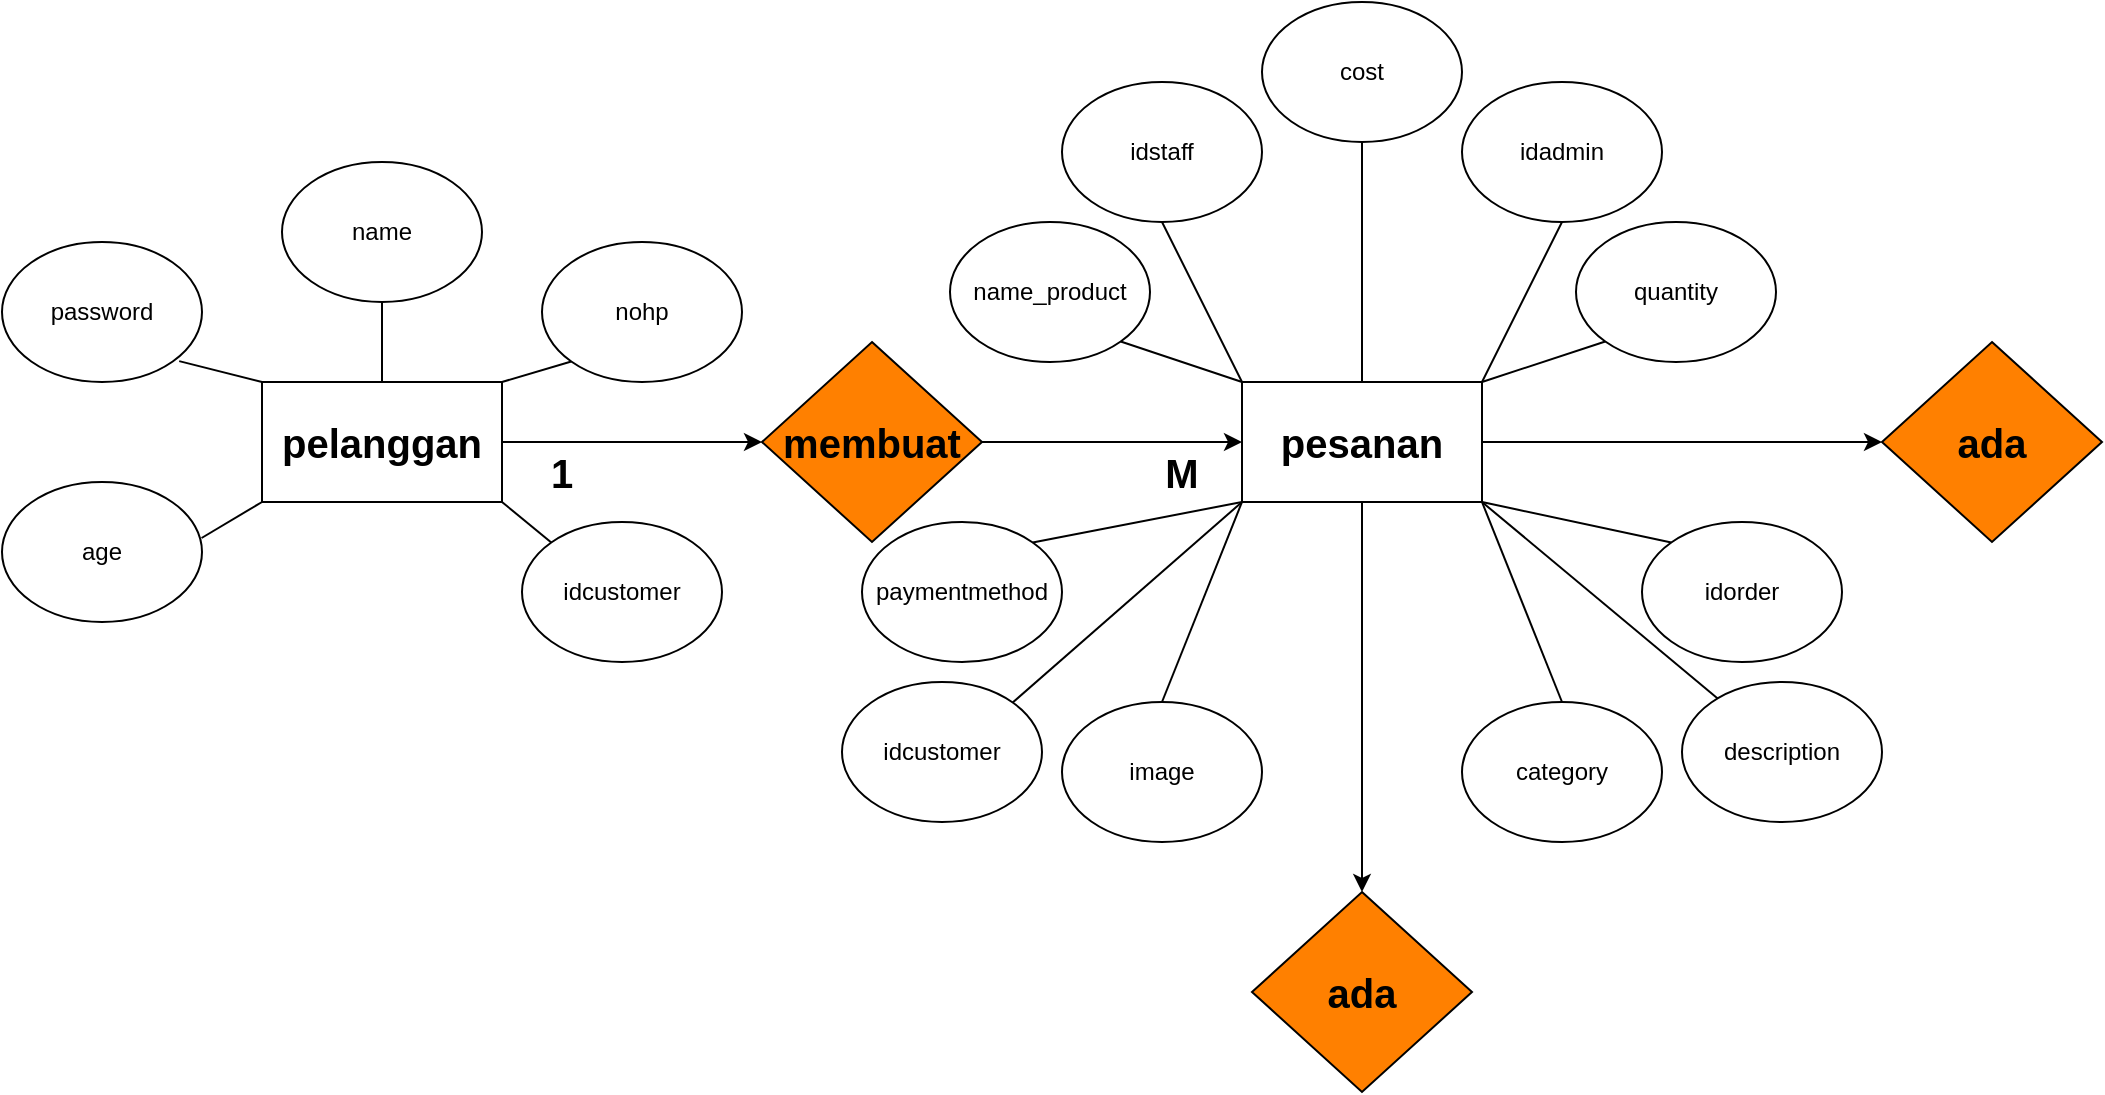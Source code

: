 <mxfile version="24.7.10">
  <diagram id="C5RBs43oDa-KdzZeNtuy" name="Page-1">
    <mxGraphModel dx="2022" dy="655" grid="1" gridSize="10" guides="1" tooltips="1" connect="1" arrows="1" fold="1" page="1" pageScale="1" pageWidth="827" pageHeight="1169" math="0" shadow="0">
      <root>
        <mxCell id="WIyWlLk6GJQsqaUBKTNV-0" />
        <mxCell id="WIyWlLk6GJQsqaUBKTNV-1" parent="WIyWlLk6GJQsqaUBKTNV-0" />
        <mxCell id="7KjjeuY46QdbmIOQV31u-44" style="edgeStyle=orthogonalEdgeStyle;rounded=0;orthogonalLoop=1;jettySize=auto;html=1;exitX=1;exitY=0.5;exitDx=0;exitDy=0;entryX=0;entryY=0.5;entryDx=0;entryDy=0;" edge="1" parent="WIyWlLk6GJQsqaUBKTNV-1" source="7KjjeuY46QdbmIOQV31u-0" target="7KjjeuY46QdbmIOQV31u-18">
          <mxGeometry relative="1" as="geometry" />
        </mxCell>
        <mxCell id="7KjjeuY46QdbmIOQV31u-0" value="" style="rounded=0;whiteSpace=wrap;html=1;" vertex="1" parent="WIyWlLk6GJQsqaUBKTNV-1">
          <mxGeometry x="70" y="230" width="120" height="60" as="geometry" />
        </mxCell>
        <mxCell id="7KjjeuY46QdbmIOQV31u-1" value="" style="ellipse;whiteSpace=wrap;html=1;" vertex="1" parent="WIyWlLk6GJQsqaUBKTNV-1">
          <mxGeometry x="-60" y="160" width="100" height="70" as="geometry" />
        </mxCell>
        <mxCell id="7KjjeuY46QdbmIOQV31u-2" value="" style="ellipse;whiteSpace=wrap;html=1;" vertex="1" parent="WIyWlLk6GJQsqaUBKTNV-1">
          <mxGeometry x="80" y="120" width="100" height="70" as="geometry" />
        </mxCell>
        <mxCell id="7KjjeuY46QdbmIOQV31u-3" value="" style="ellipse;whiteSpace=wrap;html=1;" vertex="1" parent="WIyWlLk6GJQsqaUBKTNV-1">
          <mxGeometry x="210" y="160" width="100" height="70" as="geometry" />
        </mxCell>
        <mxCell id="7KjjeuY46QdbmIOQV31u-4" value="" style="ellipse;whiteSpace=wrap;html=1;" vertex="1" parent="WIyWlLk6GJQsqaUBKTNV-1">
          <mxGeometry x="-60" y="280" width="100" height="70" as="geometry" />
        </mxCell>
        <mxCell id="7KjjeuY46QdbmIOQV31u-5" value="password" style="text;strokeColor=none;align=center;fillColor=none;html=1;verticalAlign=middle;whiteSpace=wrap;rounded=0;" vertex="1" parent="WIyWlLk6GJQsqaUBKTNV-1">
          <mxGeometry x="-40" y="180" width="60" height="30" as="geometry" />
        </mxCell>
        <mxCell id="7KjjeuY46QdbmIOQV31u-6" value="name" style="text;strokeColor=none;align=center;fillColor=none;html=1;verticalAlign=middle;whiteSpace=wrap;rounded=0;" vertex="1" parent="WIyWlLk6GJQsqaUBKTNV-1">
          <mxGeometry x="100" y="140" width="60" height="30" as="geometry" />
        </mxCell>
        <mxCell id="7KjjeuY46QdbmIOQV31u-7" value="nohp" style="text;strokeColor=none;align=center;fillColor=none;html=1;verticalAlign=middle;whiteSpace=wrap;rounded=0;" vertex="1" parent="WIyWlLk6GJQsqaUBKTNV-1">
          <mxGeometry x="230" y="180" width="60" height="30" as="geometry" />
        </mxCell>
        <mxCell id="7KjjeuY46QdbmIOQV31u-8" value="age" style="text;strokeColor=none;align=center;fillColor=none;html=1;verticalAlign=middle;whiteSpace=wrap;rounded=0;" vertex="1" parent="WIyWlLk6GJQsqaUBKTNV-1">
          <mxGeometry x="-40" y="300" width="60" height="30" as="geometry" />
        </mxCell>
        <mxCell id="7KjjeuY46QdbmIOQV31u-14" value="" style="endArrow=none;html=1;rounded=0;exitX=0.998;exitY=0.4;exitDx=0;exitDy=0;exitPerimeter=0;entryX=0;entryY=1;entryDx=0;entryDy=0;" edge="1" parent="WIyWlLk6GJQsqaUBKTNV-1" source="7KjjeuY46QdbmIOQV31u-4" target="7KjjeuY46QdbmIOQV31u-0">
          <mxGeometry width="50" height="50" relative="1" as="geometry">
            <mxPoint x="110" y="350" as="sourcePoint" />
            <mxPoint x="70" y="270" as="targetPoint" />
          </mxGeometry>
        </mxCell>
        <mxCell id="7KjjeuY46QdbmIOQV31u-15" value="" style="endArrow=none;html=1;rounded=0;exitX=0.886;exitY=0.851;exitDx=0;exitDy=0;exitPerimeter=0;" edge="1" parent="WIyWlLk6GJQsqaUBKTNV-1" source="7KjjeuY46QdbmIOQV31u-1">
          <mxGeometry width="50" height="50" relative="1" as="geometry">
            <mxPoint x="10" y="270" as="sourcePoint" />
            <mxPoint x="70" y="230" as="targetPoint" />
          </mxGeometry>
        </mxCell>
        <mxCell id="7KjjeuY46QdbmIOQV31u-16" value="" style="endArrow=none;html=1;rounded=0;entryX=0.5;entryY=1;entryDx=0;entryDy=0;exitX=0.5;exitY=0;exitDx=0;exitDy=0;" edge="1" parent="WIyWlLk6GJQsqaUBKTNV-1" source="7KjjeuY46QdbmIOQV31u-0" target="7KjjeuY46QdbmIOQV31u-2">
          <mxGeometry width="50" height="50" relative="1" as="geometry">
            <mxPoint x="80" y="250" as="sourcePoint" />
            <mxPoint x="130" y="200" as="targetPoint" />
          </mxGeometry>
        </mxCell>
        <mxCell id="7KjjeuY46QdbmIOQV31u-17" value="" style="endArrow=none;html=1;rounded=0;entryX=0;entryY=1;entryDx=0;entryDy=0;exitX=1;exitY=0;exitDx=0;exitDy=0;" edge="1" parent="WIyWlLk6GJQsqaUBKTNV-1" source="7KjjeuY46QdbmIOQV31u-0" target="7KjjeuY46QdbmIOQV31u-3">
          <mxGeometry width="50" height="50" relative="1" as="geometry">
            <mxPoint x="200" y="310" as="sourcePoint" />
            <mxPoint x="250" y="260" as="targetPoint" />
          </mxGeometry>
        </mxCell>
        <mxCell id="7KjjeuY46QdbmIOQV31u-45" style="edgeStyle=orthogonalEdgeStyle;rounded=0;orthogonalLoop=1;jettySize=auto;html=1;exitX=1;exitY=0.5;exitDx=0;exitDy=0;" edge="1" parent="WIyWlLk6GJQsqaUBKTNV-1" source="7KjjeuY46QdbmIOQV31u-18" target="7KjjeuY46QdbmIOQV31u-24">
          <mxGeometry relative="1" as="geometry" />
        </mxCell>
        <mxCell id="7KjjeuY46QdbmIOQV31u-18" value="" style="rhombus;whiteSpace=wrap;html=1;fillColor=#FF8000;" vertex="1" parent="WIyWlLk6GJQsqaUBKTNV-1">
          <mxGeometry x="320" y="210" width="110" height="100" as="geometry" />
        </mxCell>
        <mxCell id="7KjjeuY46QdbmIOQV31u-20" value="&lt;font style=&quot;font-size: 20px;&quot;&gt;membuat&lt;/font&gt;" style="text;strokeColor=none;align=center;fillColor=none;html=1;verticalAlign=middle;whiteSpace=wrap;rounded=0;fontStyle=1" vertex="1" parent="WIyWlLk6GJQsqaUBKTNV-1">
          <mxGeometry x="345" y="245" width="60" height="30" as="geometry" />
        </mxCell>
        <mxCell id="7KjjeuY46QdbmIOQV31u-22" value="pelanggan" style="text;strokeColor=none;align=center;fillColor=none;html=1;verticalAlign=middle;whiteSpace=wrap;rounded=0;fontStyle=1;fontSize=20;" vertex="1" parent="WIyWlLk6GJQsqaUBKTNV-1">
          <mxGeometry x="100" y="245" width="60" height="30" as="geometry" />
        </mxCell>
        <mxCell id="7KjjeuY46QdbmIOQV31u-75" style="edgeStyle=orthogonalEdgeStyle;rounded=0;orthogonalLoop=1;jettySize=auto;html=1;exitX=0.5;exitY=1;exitDx=0;exitDy=0;entryX=0.5;entryY=0;entryDx=0;entryDy=0;" edge="1" parent="WIyWlLk6GJQsqaUBKTNV-1" source="7KjjeuY46QdbmIOQV31u-24" target="7KjjeuY46QdbmIOQV31u-71">
          <mxGeometry relative="1" as="geometry">
            <mxPoint x="619.667" y="470" as="targetPoint" />
          </mxGeometry>
        </mxCell>
        <mxCell id="7KjjeuY46QdbmIOQV31u-76" style="edgeStyle=orthogonalEdgeStyle;rounded=0;orthogonalLoop=1;jettySize=auto;html=1;exitX=1;exitY=0.5;exitDx=0;exitDy=0;entryX=0;entryY=0.5;entryDx=0;entryDy=0;" edge="1" parent="WIyWlLk6GJQsqaUBKTNV-1" source="7KjjeuY46QdbmIOQV31u-24" target="7KjjeuY46QdbmIOQV31u-73">
          <mxGeometry relative="1" as="geometry" />
        </mxCell>
        <mxCell id="7KjjeuY46QdbmIOQV31u-24" value="" style="rounded=0;whiteSpace=wrap;html=1;" vertex="1" parent="WIyWlLk6GJQsqaUBKTNV-1">
          <mxGeometry x="560" y="230" width="120" height="60" as="geometry" />
        </mxCell>
        <mxCell id="7KjjeuY46QdbmIOQV31u-25" value="pesanan" style="text;strokeColor=none;align=center;fillColor=none;html=1;verticalAlign=middle;whiteSpace=wrap;rounded=0;fontStyle=1;fontSize=20;" vertex="1" parent="WIyWlLk6GJQsqaUBKTNV-1">
          <mxGeometry x="590" y="245" width="60" height="30" as="geometry" />
        </mxCell>
        <mxCell id="7KjjeuY46QdbmIOQV31u-26" value="" style="ellipse;whiteSpace=wrap;html=1;" vertex="1" parent="WIyWlLk6GJQsqaUBKTNV-1">
          <mxGeometry x="570" y="40" width="100" height="70" as="geometry" />
        </mxCell>
        <mxCell id="7KjjeuY46QdbmIOQV31u-27" value="cost" style="text;strokeColor=none;align=center;fillColor=none;html=1;verticalAlign=middle;whiteSpace=wrap;rounded=0;" vertex="1" parent="WIyWlLk6GJQsqaUBKTNV-1">
          <mxGeometry x="590" y="60" width="60" height="30" as="geometry" />
        </mxCell>
        <mxCell id="7KjjeuY46QdbmIOQV31u-28" value="" style="ellipse;whiteSpace=wrap;html=1;" vertex="1" parent="WIyWlLk6GJQsqaUBKTNV-1">
          <mxGeometry x="727" y="150" width="100" height="70" as="geometry" />
        </mxCell>
        <mxCell id="7KjjeuY46QdbmIOQV31u-29" value="quantity" style="text;strokeColor=none;align=center;fillColor=none;html=1;verticalAlign=middle;whiteSpace=wrap;rounded=0;" vertex="1" parent="WIyWlLk6GJQsqaUBKTNV-1">
          <mxGeometry x="747" y="170" width="60" height="30" as="geometry" />
        </mxCell>
        <mxCell id="7KjjeuY46QdbmIOQV31u-30" value="" style="ellipse;whiteSpace=wrap;html=1;" vertex="1" parent="WIyWlLk6GJQsqaUBKTNV-1">
          <mxGeometry x="414" y="150" width="100" height="70" as="geometry" />
        </mxCell>
        <mxCell id="7KjjeuY46QdbmIOQV31u-32" value="" style="ellipse;whiteSpace=wrap;html=1;" vertex="1" parent="WIyWlLk6GJQsqaUBKTNV-1">
          <mxGeometry x="760" y="300" width="100" height="70" as="geometry" />
        </mxCell>
        <mxCell id="7KjjeuY46QdbmIOQV31u-33" value="idorder" style="text;strokeColor=none;align=center;fillColor=none;html=1;verticalAlign=middle;whiteSpace=wrap;rounded=0;" vertex="1" parent="WIyWlLk6GJQsqaUBKTNV-1">
          <mxGeometry x="780" y="320" width="60" height="30" as="geometry" />
        </mxCell>
        <mxCell id="7KjjeuY46QdbmIOQV31u-34" value="name_product" style="text;strokeColor=none;align=center;fillColor=none;html=1;verticalAlign=middle;whiteSpace=wrap;rounded=0;" vertex="1" parent="WIyWlLk6GJQsqaUBKTNV-1">
          <mxGeometry x="434" y="170" width="60" height="30" as="geometry" />
        </mxCell>
        <mxCell id="7KjjeuY46QdbmIOQV31u-35" value="" style="ellipse;whiteSpace=wrap;html=1;" vertex="1" parent="WIyWlLk6GJQsqaUBKTNV-1">
          <mxGeometry x="370" y="300" width="100" height="70" as="geometry" />
        </mxCell>
        <mxCell id="7KjjeuY46QdbmIOQV31u-36" value="paymentmethod" style="text;strokeColor=none;align=center;fillColor=none;html=1;verticalAlign=middle;whiteSpace=wrap;rounded=0;" vertex="1" parent="WIyWlLk6GJQsqaUBKTNV-1">
          <mxGeometry x="390" y="320" width="60" height="30" as="geometry" />
        </mxCell>
        <mxCell id="7KjjeuY46QdbmIOQV31u-37" value="" style="endArrow=none;html=1;rounded=0;entryX=0;entryY=0;entryDx=0;entryDy=0;exitX=1;exitY=1;exitDx=0;exitDy=0;" edge="1" parent="WIyWlLk6GJQsqaUBKTNV-1" source="7KjjeuY46QdbmIOQV31u-30" target="7KjjeuY46QdbmIOQV31u-24">
          <mxGeometry width="50" height="50" relative="1" as="geometry">
            <mxPoint x="490" y="310" as="sourcePoint" />
            <mxPoint x="540" y="260" as="targetPoint" />
          </mxGeometry>
        </mxCell>
        <mxCell id="7KjjeuY46QdbmIOQV31u-38" value="" style="endArrow=none;html=1;rounded=0;exitX=1;exitY=0;exitDx=0;exitDy=0;" edge="1" parent="WIyWlLk6GJQsqaUBKTNV-1" source="7KjjeuY46QdbmIOQV31u-35">
          <mxGeometry width="50" height="50" relative="1" as="geometry">
            <mxPoint x="510" y="340" as="sourcePoint" />
            <mxPoint x="560" y="290" as="targetPoint" />
          </mxGeometry>
        </mxCell>
        <mxCell id="7KjjeuY46QdbmIOQV31u-39" value="" style="endArrow=none;html=1;rounded=0;entryX=1;entryY=1;entryDx=0;entryDy=0;exitX=0;exitY=0;exitDx=0;exitDy=0;" edge="1" parent="WIyWlLk6GJQsqaUBKTNV-1" source="7KjjeuY46QdbmIOQV31u-32" target="7KjjeuY46QdbmIOQV31u-24">
          <mxGeometry width="50" height="50" relative="1" as="geometry">
            <mxPoint x="580" y="440" as="sourcePoint" />
            <mxPoint x="630" y="390" as="targetPoint" />
          </mxGeometry>
        </mxCell>
        <mxCell id="7KjjeuY46QdbmIOQV31u-40" value="" style="endArrow=none;html=1;rounded=0;entryX=0.5;entryY=1;entryDx=0;entryDy=0;exitX=0.5;exitY=0;exitDx=0;exitDy=0;" edge="1" parent="WIyWlLk6GJQsqaUBKTNV-1" source="7KjjeuY46QdbmIOQV31u-24" target="7KjjeuY46QdbmIOQV31u-26">
          <mxGeometry width="50" height="50" relative="1" as="geometry">
            <mxPoint x="590" y="450" as="sourcePoint" />
            <mxPoint x="640" y="400" as="targetPoint" />
          </mxGeometry>
        </mxCell>
        <mxCell id="7KjjeuY46QdbmIOQV31u-41" value="" style="endArrow=none;html=1;rounded=0;entryX=0;entryY=1;entryDx=0;entryDy=0;exitX=1;exitY=0;exitDx=0;exitDy=0;" edge="1" parent="WIyWlLk6GJQsqaUBKTNV-1" source="7KjjeuY46QdbmIOQV31u-24" target="7KjjeuY46QdbmIOQV31u-28">
          <mxGeometry width="50" height="50" relative="1" as="geometry">
            <mxPoint x="600" y="460" as="sourcePoint" />
            <mxPoint x="650" y="410" as="targetPoint" />
          </mxGeometry>
        </mxCell>
        <mxCell id="7KjjeuY46QdbmIOQV31u-47" value="" style="ellipse;whiteSpace=wrap;html=1;" vertex="1" parent="WIyWlLk6GJQsqaUBKTNV-1">
          <mxGeometry x="200" y="300" width="100" height="70" as="geometry" />
        </mxCell>
        <mxCell id="7KjjeuY46QdbmIOQV31u-48" value="idcustomer" style="text;strokeColor=none;align=center;fillColor=none;html=1;verticalAlign=middle;whiteSpace=wrap;rounded=0;" vertex="1" parent="WIyWlLk6GJQsqaUBKTNV-1">
          <mxGeometry x="220" y="320" width="60" height="30" as="geometry" />
        </mxCell>
        <mxCell id="7KjjeuY46QdbmIOQV31u-50" value="" style="endArrow=none;html=1;rounded=0;entryX=1;entryY=1;entryDx=0;entryDy=0;exitX=0;exitY=0;exitDx=0;exitDy=0;" edge="1" parent="WIyWlLk6GJQsqaUBKTNV-1" source="7KjjeuY46QdbmIOQV31u-47" target="7KjjeuY46QdbmIOQV31u-0">
          <mxGeometry width="50" height="50" relative="1" as="geometry">
            <mxPoint x="20" y="430" as="sourcePoint" />
            <mxPoint x="70" y="380" as="targetPoint" />
          </mxGeometry>
        </mxCell>
        <mxCell id="7KjjeuY46QdbmIOQV31u-51" value="1" style="text;strokeColor=none;align=center;fillColor=none;html=1;verticalAlign=middle;whiteSpace=wrap;rounded=0;fontSize=20;fontStyle=1" vertex="1" parent="WIyWlLk6GJQsqaUBKTNV-1">
          <mxGeometry x="210" y="260" width="20" height="30" as="geometry" />
        </mxCell>
        <mxCell id="7KjjeuY46QdbmIOQV31u-52" value="M" style="text;strokeColor=none;align=center;fillColor=none;html=1;verticalAlign=middle;whiteSpace=wrap;rounded=0;fontStyle=1;fontSize=20;" vertex="1" parent="WIyWlLk6GJQsqaUBKTNV-1">
          <mxGeometry x="500" y="260" width="60" height="30" as="geometry" />
        </mxCell>
        <mxCell id="7KjjeuY46QdbmIOQV31u-55" value="" style="ellipse;whiteSpace=wrap;html=1;" vertex="1" parent="WIyWlLk6GJQsqaUBKTNV-1">
          <mxGeometry x="780" y="380" width="100" height="70" as="geometry" />
        </mxCell>
        <mxCell id="7KjjeuY46QdbmIOQV31u-56" value="description" style="text;strokeColor=none;align=center;fillColor=none;html=1;verticalAlign=middle;whiteSpace=wrap;rounded=0;" vertex="1" parent="WIyWlLk6GJQsqaUBKTNV-1">
          <mxGeometry x="800" y="400" width="60" height="30" as="geometry" />
        </mxCell>
        <mxCell id="7KjjeuY46QdbmIOQV31u-57" value="" style="ellipse;whiteSpace=wrap;html=1;" vertex="1" parent="WIyWlLk6GJQsqaUBKTNV-1">
          <mxGeometry x="470" y="390" width="100" height="70" as="geometry" />
        </mxCell>
        <mxCell id="7KjjeuY46QdbmIOQV31u-58" value="image" style="text;strokeColor=none;align=center;fillColor=none;html=1;verticalAlign=middle;whiteSpace=wrap;rounded=0;" vertex="1" parent="WIyWlLk6GJQsqaUBKTNV-1">
          <mxGeometry x="490" y="410" width="60" height="30" as="geometry" />
        </mxCell>
        <mxCell id="7KjjeuY46QdbmIOQV31u-59" value="" style="ellipse;whiteSpace=wrap;html=1;" vertex="1" parent="WIyWlLk6GJQsqaUBKTNV-1">
          <mxGeometry x="670" y="80" width="100" height="70" as="geometry" />
        </mxCell>
        <mxCell id="7KjjeuY46QdbmIOQV31u-60" value="idadmin" style="text;strokeColor=none;align=center;fillColor=none;html=1;verticalAlign=middle;whiteSpace=wrap;rounded=0;" vertex="1" parent="WIyWlLk6GJQsqaUBKTNV-1">
          <mxGeometry x="690" y="100" width="60" height="30" as="geometry" />
        </mxCell>
        <mxCell id="7KjjeuY46QdbmIOQV31u-61" value="" style="ellipse;whiteSpace=wrap;html=1;" vertex="1" parent="WIyWlLk6GJQsqaUBKTNV-1">
          <mxGeometry x="470" y="80" width="100" height="70" as="geometry" />
        </mxCell>
        <mxCell id="7KjjeuY46QdbmIOQV31u-62" value="idstaff" style="text;strokeColor=none;align=center;fillColor=none;html=1;verticalAlign=middle;whiteSpace=wrap;rounded=0;" vertex="1" parent="WIyWlLk6GJQsqaUBKTNV-1">
          <mxGeometry x="490" y="100" width="60" height="30" as="geometry" />
        </mxCell>
        <mxCell id="7KjjeuY46QdbmIOQV31u-63" value="" style="ellipse;whiteSpace=wrap;html=1;" vertex="1" parent="WIyWlLk6GJQsqaUBKTNV-1">
          <mxGeometry x="670" y="390" width="100" height="70" as="geometry" />
        </mxCell>
        <mxCell id="7KjjeuY46QdbmIOQV31u-64" value="category" style="text;strokeColor=none;align=center;fillColor=none;html=1;verticalAlign=middle;whiteSpace=wrap;rounded=0;" vertex="1" parent="WIyWlLk6GJQsqaUBKTNV-1">
          <mxGeometry x="690" y="410" width="60" height="30" as="geometry" />
        </mxCell>
        <mxCell id="7KjjeuY46QdbmIOQV31u-65" value="" style="endArrow=none;html=1;rounded=0;entryX=0.5;entryY=0;entryDx=0;entryDy=0;exitX=0;exitY=1;exitDx=0;exitDy=0;" edge="1" parent="WIyWlLk6GJQsqaUBKTNV-1" source="7KjjeuY46QdbmIOQV31u-24" target="7KjjeuY46QdbmIOQV31u-57">
          <mxGeometry width="50" height="50" relative="1" as="geometry">
            <mxPoint x="580" y="310" as="sourcePoint" />
            <mxPoint x="585" y="340" as="targetPoint" />
          </mxGeometry>
        </mxCell>
        <mxCell id="7KjjeuY46QdbmIOQV31u-66" value="" style="endArrow=none;html=1;rounded=0;entryX=1;entryY=1;entryDx=0;entryDy=0;exitX=0.5;exitY=0;exitDx=0;exitDy=0;" edge="1" parent="WIyWlLk6GJQsqaUBKTNV-1" source="7KjjeuY46QdbmIOQV31u-63" target="7KjjeuY46QdbmIOQV31u-24">
          <mxGeometry width="50" height="50" relative="1" as="geometry">
            <mxPoint x="725" y="330" as="sourcePoint" />
            <mxPoint x="630" y="310" as="targetPoint" />
          </mxGeometry>
        </mxCell>
        <mxCell id="7KjjeuY46QdbmIOQV31u-67" value="" style="endArrow=none;html=1;rounded=0;entryX=1;entryY=1;entryDx=0;entryDy=0;" edge="1" parent="WIyWlLk6GJQsqaUBKTNV-1" source="7KjjeuY46QdbmIOQV31u-55" target="7KjjeuY46QdbmIOQV31u-24">
          <mxGeometry width="50" height="50" relative="1" as="geometry">
            <mxPoint x="735" y="345" as="sourcePoint" />
            <mxPoint x="690" y="330" as="targetPoint" />
          </mxGeometry>
        </mxCell>
        <mxCell id="7KjjeuY46QdbmIOQV31u-69" value="" style="endArrow=none;html=1;rounded=0;entryX=0;entryY=0;entryDx=0;entryDy=0;exitX=0.5;exitY=1;exitDx=0;exitDy=0;" edge="1" parent="WIyWlLk6GJQsqaUBKTNV-1" source="7KjjeuY46QdbmIOQV31u-61" target="7KjjeuY46QdbmIOQV31u-24">
          <mxGeometry width="50" height="50" relative="1" as="geometry">
            <mxPoint x="690" y="240" as="sourcePoint" />
            <mxPoint x="752" y="220" as="targetPoint" />
          </mxGeometry>
        </mxCell>
        <mxCell id="7KjjeuY46QdbmIOQV31u-70" value="" style="endArrow=none;html=1;rounded=0;entryX=0.5;entryY=1;entryDx=0;entryDy=0;exitX=1;exitY=0;exitDx=0;exitDy=0;" edge="1" parent="WIyWlLk6GJQsqaUBKTNV-1" source="7KjjeuY46QdbmIOQV31u-24" target="7KjjeuY46QdbmIOQV31u-59">
          <mxGeometry width="50" height="50" relative="1" as="geometry">
            <mxPoint x="700" y="250" as="sourcePoint" />
            <mxPoint x="762" y="230" as="targetPoint" />
          </mxGeometry>
        </mxCell>
        <mxCell id="7KjjeuY46QdbmIOQV31u-71" value="" style="rhombus;whiteSpace=wrap;html=1;fillColor=#FF8000;" vertex="1" parent="WIyWlLk6GJQsqaUBKTNV-1">
          <mxGeometry x="565" y="485" width="110" height="100" as="geometry" />
        </mxCell>
        <mxCell id="7KjjeuY46QdbmIOQV31u-72" value="ada" style="text;strokeColor=none;align=center;fillColor=none;html=1;verticalAlign=middle;whiteSpace=wrap;rounded=0;fontStyle=1;fontSize=20;" vertex="1" parent="WIyWlLk6GJQsqaUBKTNV-1">
          <mxGeometry x="590" y="520" width="60" height="30" as="geometry" />
        </mxCell>
        <mxCell id="7KjjeuY46QdbmIOQV31u-73" value="" style="rhombus;whiteSpace=wrap;html=1;fillColor=#FF8000;" vertex="1" parent="WIyWlLk6GJQsqaUBKTNV-1">
          <mxGeometry x="880" y="210" width="110" height="100" as="geometry" />
        </mxCell>
        <mxCell id="7KjjeuY46QdbmIOQV31u-74" value="ada" style="text;strokeColor=none;align=center;fillColor=none;html=1;verticalAlign=middle;whiteSpace=wrap;rounded=0;fontStyle=1;fontSize=20;" vertex="1" parent="WIyWlLk6GJQsqaUBKTNV-1">
          <mxGeometry x="905" y="245" width="60" height="30" as="geometry" />
        </mxCell>
        <mxCell id="7KjjeuY46QdbmIOQV31u-77" value="" style="ellipse;whiteSpace=wrap;html=1;" vertex="1" parent="WIyWlLk6GJQsqaUBKTNV-1">
          <mxGeometry x="360" y="380" width="100" height="70" as="geometry" />
        </mxCell>
        <mxCell id="7KjjeuY46QdbmIOQV31u-78" value="idcustomer" style="text;strokeColor=none;align=center;fillColor=none;html=1;verticalAlign=middle;whiteSpace=wrap;rounded=0;" vertex="1" parent="WIyWlLk6GJQsqaUBKTNV-1">
          <mxGeometry x="380" y="400" width="60" height="30" as="geometry" />
        </mxCell>
        <mxCell id="7KjjeuY46QdbmIOQV31u-81" value="" style="endArrow=none;html=1;rounded=0;exitX=1;exitY=0;exitDx=0;exitDy=0;entryX=1;entryY=1;entryDx=0;entryDy=0;" edge="1" parent="WIyWlLk6GJQsqaUBKTNV-1" source="7KjjeuY46QdbmIOQV31u-77" target="7KjjeuY46QdbmIOQV31u-52">
          <mxGeometry width="50" height="50" relative="1" as="geometry">
            <mxPoint x="500" y="335" as="sourcePoint" />
            <mxPoint x="570" y="300" as="targetPoint" />
          </mxGeometry>
        </mxCell>
      </root>
    </mxGraphModel>
  </diagram>
</mxfile>
